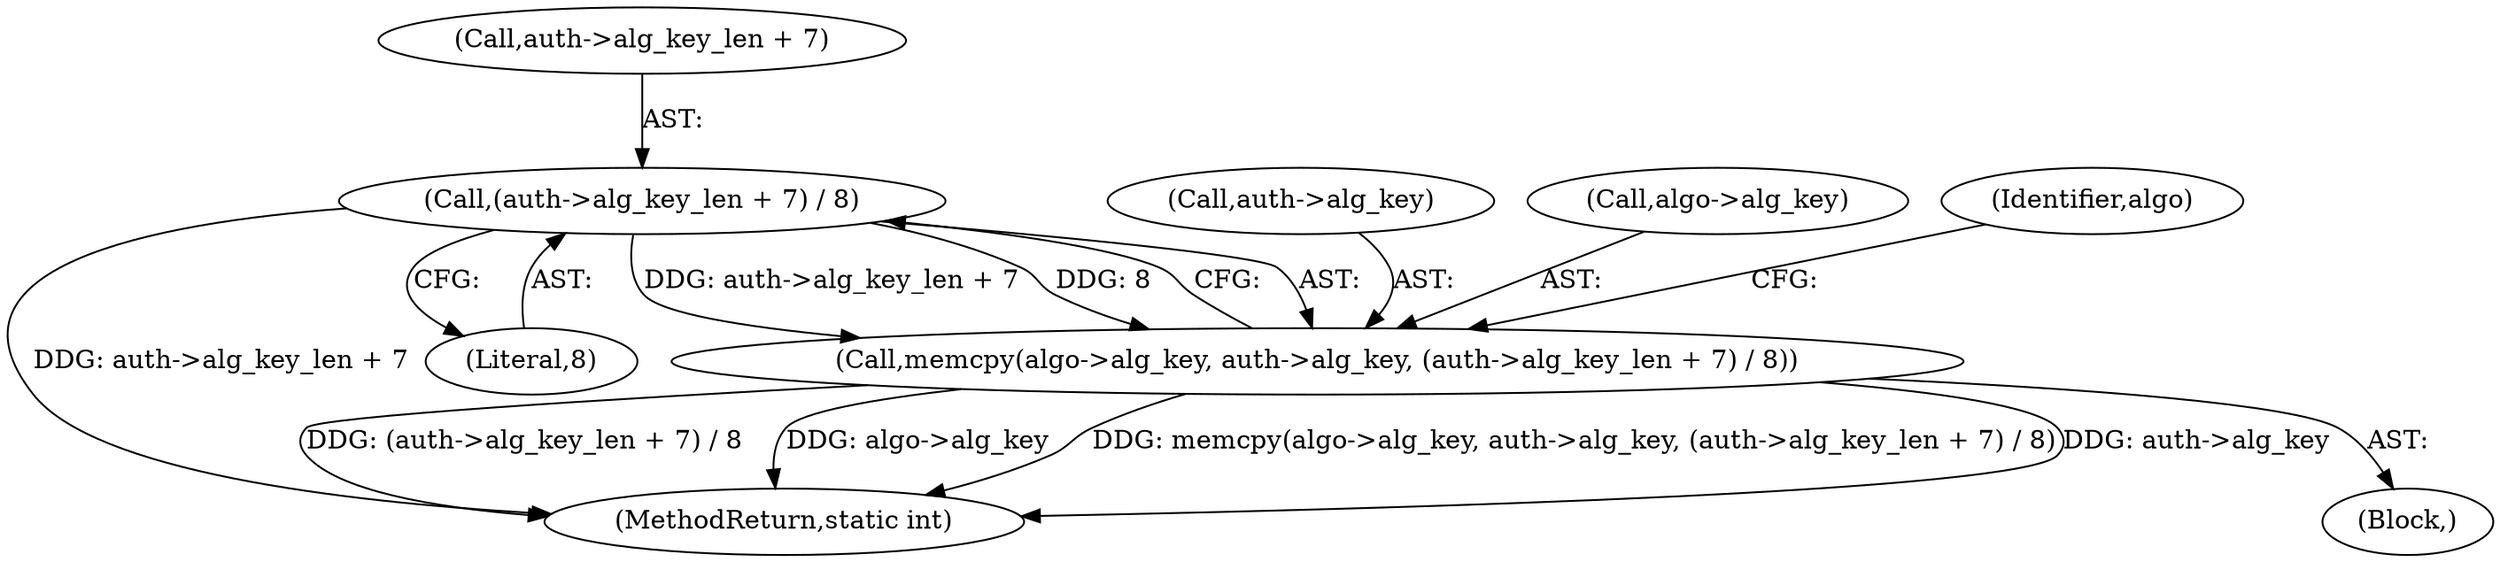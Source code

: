 digraph "0_linux_4c87308bdea31a7b4828a51f6156e6f721a1fcc9@pointer" {
"1000150" [label="(Call,(auth->alg_key_len + 7) / 8)"];
"1000143" [label="(Call,memcpy(algo->alg_key, auth->alg_key, (auth->alg_key_len + 7) / 8))"];
"1000147" [label="(Call,auth->alg_key)"];
"1000166" [label="(MethodReturn,static int)"];
"1000150" [label="(Call,(auth->alg_key_len + 7) / 8)"];
"1000144" [label="(Call,algo->alg_key)"];
"1000156" [label="(Literal,8)"];
"1000151" [label="(Call,auth->alg_key_len + 7)"];
"1000103" [label="(Block,)"];
"1000159" [label="(Identifier,algo)"];
"1000143" [label="(Call,memcpy(algo->alg_key, auth->alg_key, (auth->alg_key_len + 7) / 8))"];
"1000150" -> "1000143"  [label="AST: "];
"1000150" -> "1000156"  [label="CFG: "];
"1000151" -> "1000150"  [label="AST: "];
"1000156" -> "1000150"  [label="AST: "];
"1000143" -> "1000150"  [label="CFG: "];
"1000150" -> "1000166"  [label="DDG: auth->alg_key_len + 7"];
"1000150" -> "1000143"  [label="DDG: auth->alg_key_len + 7"];
"1000150" -> "1000143"  [label="DDG: 8"];
"1000143" -> "1000103"  [label="AST: "];
"1000144" -> "1000143"  [label="AST: "];
"1000147" -> "1000143"  [label="AST: "];
"1000159" -> "1000143"  [label="CFG: "];
"1000143" -> "1000166"  [label="DDG: (auth->alg_key_len + 7) / 8"];
"1000143" -> "1000166"  [label="DDG: algo->alg_key"];
"1000143" -> "1000166"  [label="DDG: memcpy(algo->alg_key, auth->alg_key, (auth->alg_key_len + 7) / 8)"];
"1000143" -> "1000166"  [label="DDG: auth->alg_key"];
}
